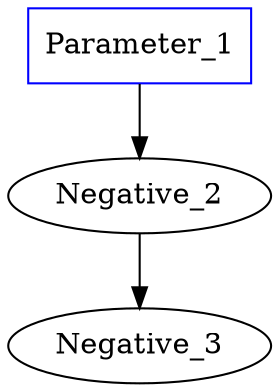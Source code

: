 digraph G {
    Parameter_1 -> Negative_2 -> Negative_3;
    Parameter_1 [shape=box color=blue]
    Negative_2 [shape=ellipse color=black]
    Negative_3 [shape=ellipse color=black]
}


